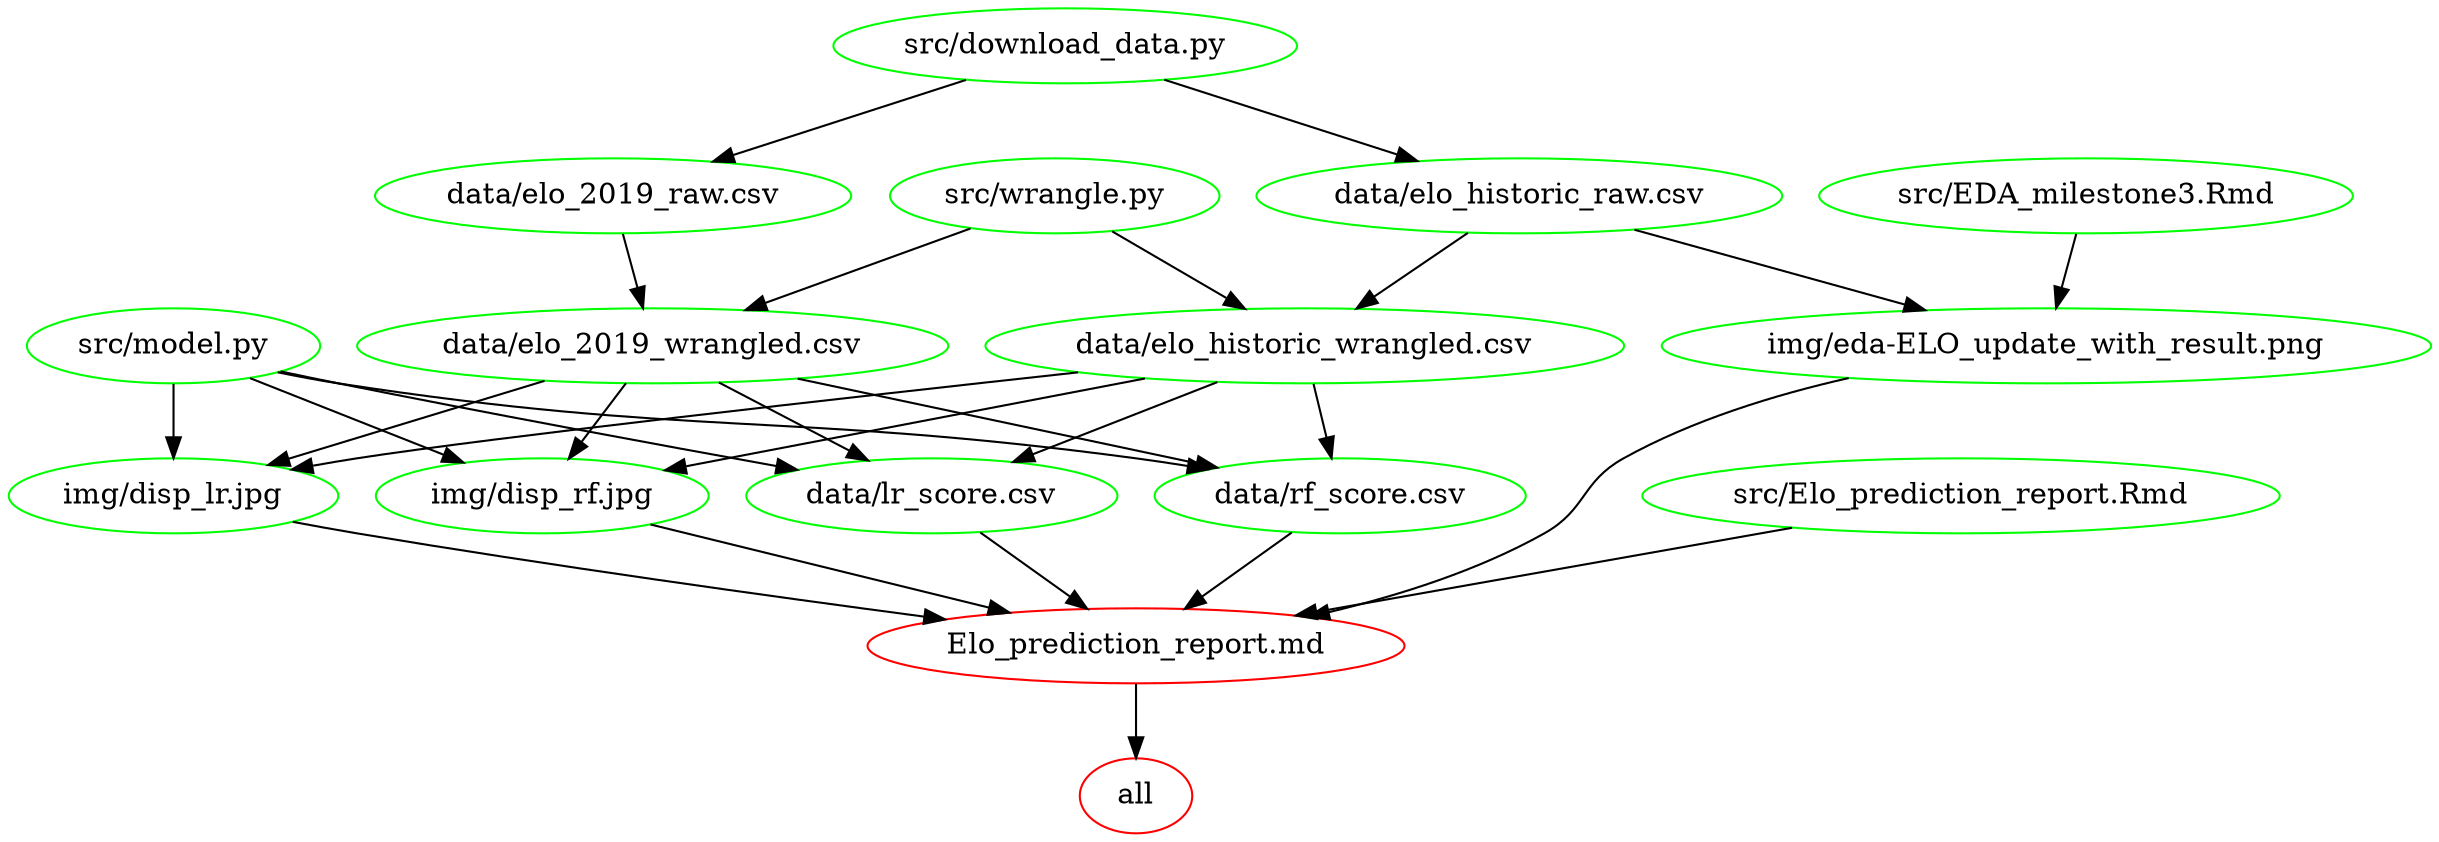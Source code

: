 digraph G {
n3[label="Elo_prediction_report.md", color="red"];
n2[label="all", color="red"];
n12[label="data/elo_2019_raw.csv", color="green"];
n11[label="data/elo_2019_wrangled.csv", color="green"];
n8[label="data/elo_historic_raw.csv", color="green"];
n7[label="data/elo_historic_wrangled.csv", color="green"];
n5[label="data/lr_score.csv", color="green"];
n13[label="data/rf_score.csv", color="green"];
n15[label="img/disp_lr.jpg", color="green"];
n14[label="img/disp_rf.jpg", color="green"];
n16[label="img/eda-ELO_update_with_result.png", color="green"];
n17[label="src/EDA_milestone3.Rmd", color="green"];
n4[label="src/Elo_prediction_report.Rmd", color="green"];
n9[label="src/download_data.py", color="green"];
n6[label="src/model.py", color="green"];
n10[label="src/wrangle.py", color="green"];
n5 -> n3 ; 
n13 -> n3 ; 
n15 -> n3 ; 
n14 -> n3 ; 
n16 -> n3 ; 
n4 -> n3 ; 
n3 -> n2 ; 
n9 -> n12 ; 
n12 -> n11 ; 
n10 -> n11 ; 
n9 -> n8 ; 
n8 -> n7 ; 
n10 -> n7 ; 
n11 -> n5 ; 
n7 -> n5 ; 
n6 -> n5 ; 
n11 -> n13 ; 
n7 -> n13 ; 
n6 -> n13 ; 
n11 -> n15 ; 
n7 -> n15 ; 
n6 -> n15 ; 
n11 -> n14 ; 
n7 -> n14 ; 
n6 -> n14 ; 
n8 -> n16 ; 
n17 -> n16 ; 
}
